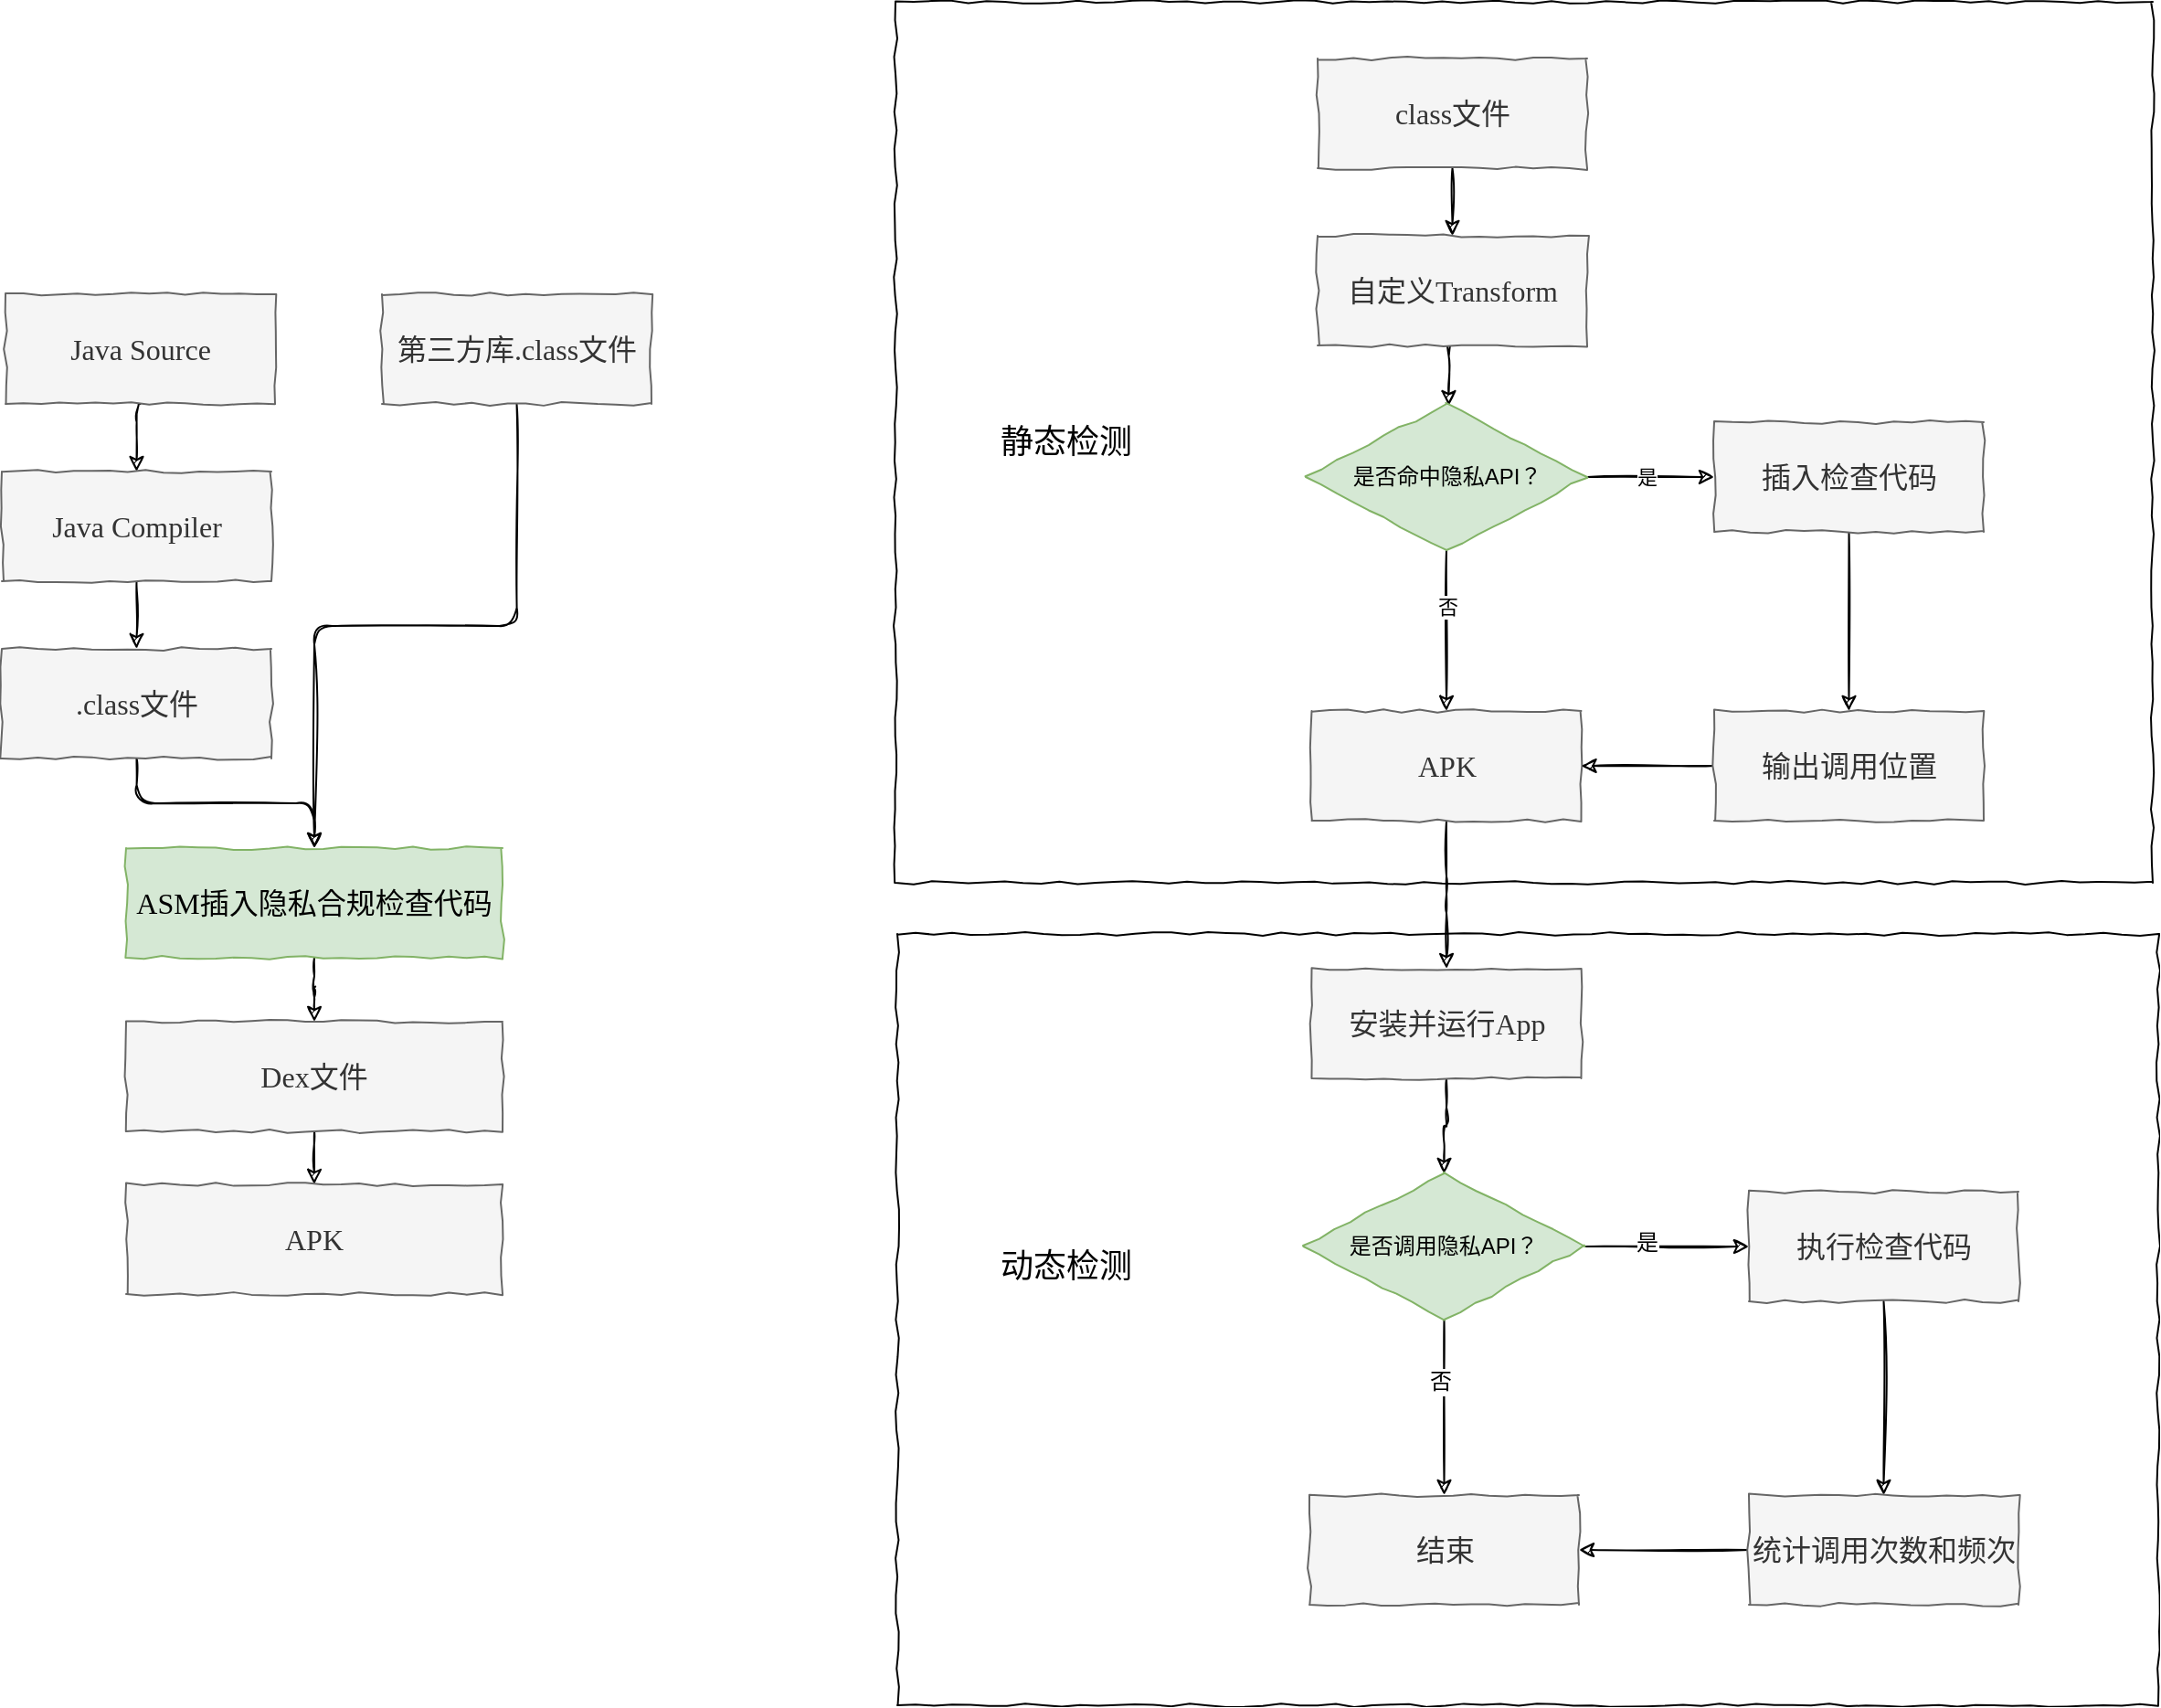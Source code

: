 <mxfile version="24.8.1">
  <diagram name="第 1 页" id="IoGiurvMWcIkmov-1H_H">
    <mxGraphModel dx="2580" dy="2052" grid="0" gridSize="10" guides="1" tooltips="1" connect="1" arrows="1" fold="1" page="0" pageScale="1" pageWidth="827" pageHeight="1169" math="0" shadow="0">
      <root>
        <mxCell id="0" />
        <mxCell id="1" parent="0" />
        <mxCell id="LkXOXqRkBJe0Y0HoXaXn-1" value="" style="rounded=0;whiteSpace=wrap;html=1;shadow=0;glass=0;comic=1;sketch=0;" vertex="1" parent="1">
          <mxGeometry x="556" y="-21" width="690" height="422" as="geometry" />
        </mxCell>
        <mxCell id="LkXOXqRkBJe0Y0HoXaXn-2" value="" style="rounded=0;whiteSpace=wrap;html=1;shadow=0;glass=0;comic=1;sketch=0;" vertex="1" parent="1">
          <mxGeometry x="555" y="-531" width="688" height="482" as="geometry" />
        </mxCell>
        <mxCell id="LkXOXqRkBJe0Y0HoXaXn-3" style="edgeStyle=orthogonalEdgeStyle;orthogonalLoop=1;jettySize=auto;html=1;exitX=0.5;exitY=1;exitDx=0;exitDy=0;entryX=0.5;entryY=0;entryDx=0;entryDy=0;sketch=1;rounded=1;" edge="1" parent="1" source="LkXOXqRkBJe0Y0HoXaXn-4" target="LkXOXqRkBJe0Y0HoXaXn-8">
          <mxGeometry relative="1" as="geometry" />
        </mxCell>
        <mxCell id="LkXOXqRkBJe0Y0HoXaXn-4" value="Java Source" style="rounded=0;whiteSpace=wrap;html=1;comic=1;fontSize=16;fontFamily=Comic Sans MS;fillColor=#f5f5f5;strokeColor=#666666;glass=0;sketch=0;shadow=0;fontColor=#333333;" vertex="1" parent="1">
          <mxGeometry x="68" y="-371" width="147.5" height="60" as="geometry" />
        </mxCell>
        <mxCell id="LkXOXqRkBJe0Y0HoXaXn-5" style="edgeStyle=orthogonalEdgeStyle;rounded=1;sketch=1;orthogonalLoop=1;jettySize=auto;html=1;exitX=0.5;exitY=1;exitDx=0;exitDy=0;" edge="1" parent="1" source="LkXOXqRkBJe0Y0HoXaXn-6" target="LkXOXqRkBJe0Y0HoXaXn-12">
          <mxGeometry relative="1" as="geometry" />
        </mxCell>
        <mxCell id="LkXOXqRkBJe0Y0HoXaXn-6" value="第三方库.class文件" style="rounded=0;whiteSpace=wrap;html=1;comic=1;fontSize=16;fontFamily=Comic Sans MS;fillColor=#f5f5f5;strokeColor=#666666;glass=0;sketch=0;shadow=0;fontColor=#333333;" vertex="1" parent="1">
          <mxGeometry x="274" y="-371" width="147.5" height="60" as="geometry" />
        </mxCell>
        <mxCell id="LkXOXqRkBJe0Y0HoXaXn-7" style="edgeStyle=orthogonalEdgeStyle;rounded=1;sketch=1;orthogonalLoop=1;jettySize=auto;html=1;exitX=0.5;exitY=1;exitDx=0;exitDy=0;entryX=0.5;entryY=0;entryDx=0;entryDy=0;" edge="1" parent="1" source="LkXOXqRkBJe0Y0HoXaXn-8" target="LkXOXqRkBJe0Y0HoXaXn-10">
          <mxGeometry relative="1" as="geometry" />
        </mxCell>
        <mxCell id="LkXOXqRkBJe0Y0HoXaXn-8" value="Java Compiler" style="rounded=0;whiteSpace=wrap;html=1;comic=1;fontSize=16;fontFamily=Comic Sans MS;fillColor=#f5f5f5;strokeColor=#666666;glass=0;sketch=0;shadow=0;fontColor=#333333;" vertex="1" parent="1">
          <mxGeometry x="66" y="-274" width="147.5" height="60" as="geometry" />
        </mxCell>
        <mxCell id="LkXOXqRkBJe0Y0HoXaXn-9" style="edgeStyle=orthogonalEdgeStyle;rounded=1;sketch=1;orthogonalLoop=1;jettySize=auto;html=1;exitX=0.5;exitY=1;exitDx=0;exitDy=0;entryX=0.5;entryY=0;entryDx=0;entryDy=0;" edge="1" parent="1" source="LkXOXqRkBJe0Y0HoXaXn-10" target="LkXOXqRkBJe0Y0HoXaXn-12">
          <mxGeometry relative="1" as="geometry" />
        </mxCell>
        <mxCell id="LkXOXqRkBJe0Y0HoXaXn-10" value=".class文件" style="rounded=0;whiteSpace=wrap;html=1;comic=1;fontSize=16;fontFamily=Comic Sans MS;fillColor=#f5f5f5;strokeColor=#666666;glass=0;sketch=0;shadow=0;fontColor=#333333;" vertex="1" parent="1">
          <mxGeometry x="66" y="-177" width="147.5" height="60" as="geometry" />
        </mxCell>
        <mxCell id="LkXOXqRkBJe0Y0HoXaXn-11" style="edgeStyle=orthogonalEdgeStyle;rounded=1;sketch=1;orthogonalLoop=1;jettySize=auto;html=1;exitX=0.5;exitY=1;exitDx=0;exitDy=0;" edge="1" parent="1" source="LkXOXqRkBJe0Y0HoXaXn-12" target="LkXOXqRkBJe0Y0HoXaXn-14">
          <mxGeometry relative="1" as="geometry" />
        </mxCell>
        <mxCell id="LkXOXqRkBJe0Y0HoXaXn-12" value="ASM插入隐私合规检查代码" style="rounded=0;whiteSpace=wrap;html=1;comic=1;fontSize=16;fontFamily=Comic Sans MS;fillColor=#d5e8d4;strokeColor=#82b366;glass=0;sketch=0;shadow=0;" vertex="1" parent="1">
          <mxGeometry x="134" y="-68" width="206" height="60" as="geometry" />
        </mxCell>
        <mxCell id="LkXOXqRkBJe0Y0HoXaXn-13" style="edgeStyle=orthogonalEdgeStyle;rounded=1;sketch=1;orthogonalLoop=1;jettySize=auto;html=1;exitX=0.5;exitY=1;exitDx=0;exitDy=0;entryX=0.5;entryY=0;entryDx=0;entryDy=0;" edge="1" parent="1" source="LkXOXqRkBJe0Y0HoXaXn-14" target="LkXOXqRkBJe0Y0HoXaXn-15">
          <mxGeometry relative="1" as="geometry" />
        </mxCell>
        <mxCell id="LkXOXqRkBJe0Y0HoXaXn-14" value="Dex文件" style="rounded=0;whiteSpace=wrap;html=1;comic=1;fontSize=16;fontFamily=Comic Sans MS;fillColor=#f5f5f5;strokeColor=#666666;glass=0;sketch=0;shadow=0;fontColor=#333333;" vertex="1" parent="1">
          <mxGeometry x="134" y="27" width="206" height="60" as="geometry" />
        </mxCell>
        <mxCell id="LkXOXqRkBJe0Y0HoXaXn-15" value="APK" style="rounded=0;whiteSpace=wrap;html=1;comic=1;fontSize=16;fontFamily=Comic Sans MS;fillColor=#f5f5f5;strokeColor=#666666;glass=0;sketch=0;shadow=0;fontColor=#333333;" vertex="1" parent="1">
          <mxGeometry x="134" y="116" width="206" height="60" as="geometry" />
        </mxCell>
        <mxCell id="LkXOXqRkBJe0Y0HoXaXn-16" style="edgeStyle=orthogonalEdgeStyle;orthogonalLoop=1;jettySize=auto;html=1;exitX=0.5;exitY=1;exitDx=0;exitDy=0;entryX=0.5;entryY=0;entryDx=0;entryDy=0;sketch=1;rounded=1;" edge="1" parent="1">
          <mxGeometry relative="1" as="geometry">
            <mxPoint x="859.75" y="-347" as="sourcePoint" />
            <mxPoint x="857.75" y="-310" as="targetPoint" />
          </mxGeometry>
        </mxCell>
        <mxCell id="LkXOXqRkBJe0Y0HoXaXn-17" value="自定义Transform" style="rounded=0;whiteSpace=wrap;html=1;comic=1;fontSize=16;fontFamily=Comic Sans MS;fillColor=#f5f5f5;strokeColor=#666666;glass=0;sketch=0;shadow=0;fontColor=#333333;" vertex="1" parent="1">
          <mxGeometry x="786" y="-403" width="147.5" height="60" as="geometry" />
        </mxCell>
        <mxCell id="LkXOXqRkBJe0Y0HoXaXn-18" style="edgeStyle=orthogonalEdgeStyle;rounded=1;sketch=1;orthogonalLoop=1;jettySize=auto;html=1;exitX=0.5;exitY=1;exitDx=0;exitDy=0;fontSize=18;" edge="1" parent="1" source="LkXOXqRkBJe0Y0HoXaXn-19" target="LkXOXqRkBJe0Y0HoXaXn-30">
          <mxGeometry relative="1" as="geometry" />
        </mxCell>
        <mxCell id="LkXOXqRkBJe0Y0HoXaXn-19" value="APK" style="rounded=0;whiteSpace=wrap;html=1;comic=1;fontSize=16;fontFamily=Comic Sans MS;fillColor=#f5f5f5;strokeColor=#666666;glass=0;sketch=0;shadow=0;fontColor=#333333;" vertex="1" parent="1">
          <mxGeometry x="782.75" y="-143" width="147.5" height="60" as="geometry" />
        </mxCell>
        <mxCell id="LkXOXqRkBJe0Y0HoXaXn-20" style="edgeStyle=orthogonalEdgeStyle;rounded=1;sketch=1;orthogonalLoop=1;jettySize=auto;html=1;exitX=0.5;exitY=1;exitDx=0;exitDy=0;entryX=0.5;entryY=0;entryDx=0;entryDy=0;" edge="1" parent="1" source="LkXOXqRkBJe0Y0HoXaXn-21" target="LkXOXqRkBJe0Y0HoXaXn-17">
          <mxGeometry relative="1" as="geometry" />
        </mxCell>
        <mxCell id="LkXOXqRkBJe0Y0HoXaXn-21" value="class文件" style="rounded=0;whiteSpace=wrap;html=1;comic=1;fontSize=16;fontFamily=Comic Sans MS;fillColor=#f5f5f5;strokeColor=#666666;glass=0;sketch=0;shadow=0;fontColor=#333333;" vertex="1" parent="1">
          <mxGeometry x="786" y="-500" width="147.5" height="60" as="geometry" />
        </mxCell>
        <mxCell id="LkXOXqRkBJe0Y0HoXaXn-22" style="edgeStyle=orthogonalEdgeStyle;rounded=1;sketch=1;orthogonalLoop=1;jettySize=auto;html=1;exitX=0.5;exitY=1;exitDx=0;exitDy=0;entryX=0.5;entryY=0;entryDx=0;entryDy=0;" edge="1" parent="1" source="LkXOXqRkBJe0Y0HoXaXn-26" target="LkXOXqRkBJe0Y0HoXaXn-19">
          <mxGeometry relative="1" as="geometry" />
        </mxCell>
        <mxCell id="LkXOXqRkBJe0Y0HoXaXn-23" value="否" style="edgeLabel;html=1;align=center;verticalAlign=middle;resizable=0;points=[];" vertex="1" connectable="0" parent="LkXOXqRkBJe0Y0HoXaXn-22">
          <mxGeometry x="-0.307" relative="1" as="geometry">
            <mxPoint as="offset" />
          </mxGeometry>
        </mxCell>
        <mxCell id="LkXOXqRkBJe0Y0HoXaXn-24" style="edgeStyle=orthogonalEdgeStyle;rounded=1;sketch=1;orthogonalLoop=1;jettySize=auto;html=1;exitX=1;exitY=0.5;exitDx=0;exitDy=0;entryX=0;entryY=0.5;entryDx=0;entryDy=0;" edge="1" parent="1" source="LkXOXqRkBJe0Y0HoXaXn-26" target="LkXOXqRkBJe0Y0HoXaXn-28">
          <mxGeometry relative="1" as="geometry" />
        </mxCell>
        <mxCell id="LkXOXqRkBJe0Y0HoXaXn-25" value="是" style="edgeLabel;html=1;align=center;verticalAlign=middle;resizable=0;points=[];" vertex="1" connectable="0" parent="LkXOXqRkBJe0Y0HoXaXn-24">
          <mxGeometry x="-0.079" y="1" relative="1" as="geometry">
            <mxPoint y="1" as="offset" />
          </mxGeometry>
        </mxCell>
        <mxCell id="LkXOXqRkBJe0Y0HoXaXn-26" value="是否命中隐私API？" style="rhombus;whiteSpace=wrap;html=1;rounded=0;shadow=0;glass=0;sketch=0;treeMoving=0;comic=1;fillColor=#d5e8d4;strokeColor=#82b366;" vertex="1" parent="1">
          <mxGeometry x="779.5" y="-311" width="154" height="80" as="geometry" />
        </mxCell>
        <mxCell id="LkXOXqRkBJe0Y0HoXaXn-27" style="edgeStyle=orthogonalEdgeStyle;rounded=1;sketch=1;orthogonalLoop=1;jettySize=auto;html=1;exitX=0.5;exitY=1;exitDx=0;exitDy=0;entryX=0.5;entryY=0;entryDx=0;entryDy=0;fontSize=18;" edge="1" parent="1" source="LkXOXqRkBJe0Y0HoXaXn-28" target="LkXOXqRkBJe0Y0HoXaXn-42">
          <mxGeometry relative="1" as="geometry" />
        </mxCell>
        <mxCell id="LkXOXqRkBJe0Y0HoXaXn-28" value="插入检查代码" style="rounded=0;whiteSpace=wrap;html=1;comic=1;fontSize=16;fontFamily=Comic Sans MS;fillColor=#f5f5f5;strokeColor=#666666;glass=0;sketch=0;shadow=0;fontColor=#333333;" vertex="1" parent="1">
          <mxGeometry x="1003" y="-301" width="147.5" height="60" as="geometry" />
        </mxCell>
        <mxCell id="LkXOXqRkBJe0Y0HoXaXn-29" style="edgeStyle=orthogonalEdgeStyle;rounded=1;sketch=1;orthogonalLoop=1;jettySize=auto;html=1;exitX=0.5;exitY=1;exitDx=0;exitDy=0;entryX=0.5;entryY=0;entryDx=0;entryDy=0;fontSize=18;" edge="1" parent="1" source="LkXOXqRkBJe0Y0HoXaXn-30" target="LkXOXqRkBJe0Y0HoXaXn-36">
          <mxGeometry relative="1" as="geometry" />
        </mxCell>
        <mxCell id="LkXOXqRkBJe0Y0HoXaXn-30" value="安装并运行App" style="rounded=0;whiteSpace=wrap;html=1;comic=1;fontSize=16;fontFamily=Comic Sans MS;fillColor=#f5f5f5;strokeColor=#666666;glass=0;sketch=0;shadow=0;fontColor=#333333;" vertex="1" parent="1">
          <mxGeometry x="782.75" y="-2" width="147.5" height="60" as="geometry" />
        </mxCell>
        <mxCell id="LkXOXqRkBJe0Y0HoXaXn-31" value="结束" style="rounded=0;whiteSpace=wrap;html=1;comic=1;fontSize=16;fontFamily=Comic Sans MS;fillColor=#f5f5f5;strokeColor=#666666;glass=0;sketch=0;shadow=0;fontColor=#333333;" vertex="1" parent="1">
          <mxGeometry x="781.5" y="286" width="147.5" height="60" as="geometry" />
        </mxCell>
        <mxCell id="LkXOXqRkBJe0Y0HoXaXn-32" style="edgeStyle=orthogonalEdgeStyle;rounded=1;sketch=1;orthogonalLoop=1;jettySize=auto;html=1;exitX=0.5;exitY=1;exitDx=0;exitDy=0;entryX=0.5;entryY=0;entryDx=0;entryDy=0;fontSize=18;" edge="1" parent="1" source="LkXOXqRkBJe0Y0HoXaXn-36" target="LkXOXqRkBJe0Y0HoXaXn-31">
          <mxGeometry relative="1" as="geometry" />
        </mxCell>
        <mxCell id="LkXOXqRkBJe0Y0HoXaXn-33" value="否" style="edgeLabel;html=1;align=center;verticalAlign=middle;resizable=0;points=[];fontSize=12;" vertex="1" connectable="0" parent="LkXOXqRkBJe0Y0HoXaXn-32">
          <mxGeometry x="-0.29" y="-3" relative="1" as="geometry">
            <mxPoint as="offset" />
          </mxGeometry>
        </mxCell>
        <mxCell id="LkXOXqRkBJe0Y0HoXaXn-34" style="edgeStyle=orthogonalEdgeStyle;rounded=1;sketch=1;orthogonalLoop=1;jettySize=auto;html=1;exitX=1;exitY=0.5;exitDx=0;exitDy=0;entryX=0;entryY=0.5;entryDx=0;entryDy=0;fontSize=18;" edge="1" parent="1" source="LkXOXqRkBJe0Y0HoXaXn-36" target="LkXOXqRkBJe0Y0HoXaXn-38">
          <mxGeometry relative="1" as="geometry" />
        </mxCell>
        <mxCell id="LkXOXqRkBJe0Y0HoXaXn-35" value="是" style="edgeLabel;html=1;align=center;verticalAlign=middle;resizable=0;points=[];fontSize=12;" vertex="1" connectable="0" parent="LkXOXqRkBJe0Y0HoXaXn-34">
          <mxGeometry x="-0.258" y="2" relative="1" as="geometry">
            <mxPoint as="offset" />
          </mxGeometry>
        </mxCell>
        <mxCell id="LkXOXqRkBJe0Y0HoXaXn-36" value="是否调用隐私API？" style="rhombus;whiteSpace=wrap;html=1;rounded=0;shadow=0;glass=0;sketch=0;treeMoving=0;comic=1;fillColor=#d5e8d4;strokeColor=#82b366;" vertex="1" parent="1">
          <mxGeometry x="778.25" y="110" width="154" height="80" as="geometry" />
        </mxCell>
        <mxCell id="LkXOXqRkBJe0Y0HoXaXn-37" style="edgeStyle=orthogonalEdgeStyle;rounded=1;sketch=1;orthogonalLoop=1;jettySize=auto;html=1;exitX=0.5;exitY=1;exitDx=0;exitDy=0;entryX=0.5;entryY=0;entryDx=0;entryDy=0;fontSize=12;" edge="1" parent="1" source="LkXOXqRkBJe0Y0HoXaXn-38" target="LkXOXqRkBJe0Y0HoXaXn-44">
          <mxGeometry relative="1" as="geometry" />
        </mxCell>
        <mxCell id="LkXOXqRkBJe0Y0HoXaXn-38" value="执行检查代码" style="rounded=0;whiteSpace=wrap;html=1;comic=1;fontSize=16;fontFamily=Comic Sans MS;fillColor=#f5f5f5;strokeColor=#666666;glass=0;sketch=0;shadow=0;fontColor=#333333;" vertex="1" parent="1">
          <mxGeometry x="1022" y="120" width="147.5" height="60" as="geometry" />
        </mxCell>
        <mxCell id="LkXOXqRkBJe0Y0HoXaXn-39" value="&lt;font style=&quot;font-size: 18px;&quot;&gt;静态检测&lt;/font&gt;" style="text;html=1;strokeColor=none;fillColor=none;align=center;verticalAlign=middle;whiteSpace=wrap;rounded=0;shadow=0;glass=0;comic=1;sketch=0;" vertex="1" parent="1">
          <mxGeometry x="578" y="-305" width="141" height="30" as="geometry" />
        </mxCell>
        <mxCell id="LkXOXqRkBJe0Y0HoXaXn-40" value="&lt;font style=&quot;font-size: 18px;&quot;&gt;动态检测&lt;/font&gt;" style="text;html=1;strokeColor=none;fillColor=none;align=center;verticalAlign=middle;whiteSpace=wrap;rounded=0;shadow=0;glass=0;comic=1;sketch=0;" vertex="1" parent="1">
          <mxGeometry x="578" y="146" width="141" height="30" as="geometry" />
        </mxCell>
        <mxCell id="LkXOXqRkBJe0Y0HoXaXn-41" style="edgeStyle=orthogonalEdgeStyle;rounded=1;sketch=1;orthogonalLoop=1;jettySize=auto;html=1;exitX=0;exitY=0.5;exitDx=0;exitDy=0;entryX=1;entryY=0.5;entryDx=0;entryDy=0;fontSize=18;" edge="1" parent="1" source="LkXOXqRkBJe0Y0HoXaXn-42" target="LkXOXqRkBJe0Y0HoXaXn-19">
          <mxGeometry relative="1" as="geometry" />
        </mxCell>
        <mxCell id="LkXOXqRkBJe0Y0HoXaXn-42" value="输出调用位置" style="rounded=0;whiteSpace=wrap;html=1;comic=1;fontSize=16;fontFamily=Comic Sans MS;fillColor=#f5f5f5;strokeColor=#666666;glass=0;sketch=0;shadow=0;fontColor=#333333;" vertex="1" parent="1">
          <mxGeometry x="1003" y="-143" width="147.5" height="60" as="geometry" />
        </mxCell>
        <mxCell id="LkXOXqRkBJe0Y0HoXaXn-43" style="edgeStyle=orthogonalEdgeStyle;rounded=1;sketch=1;orthogonalLoop=1;jettySize=auto;html=1;exitX=0;exitY=0.5;exitDx=0;exitDy=0;entryX=1;entryY=0.5;entryDx=0;entryDy=0;fontSize=12;" edge="1" parent="1" source="LkXOXqRkBJe0Y0HoXaXn-44" target="LkXOXqRkBJe0Y0HoXaXn-31">
          <mxGeometry relative="1" as="geometry" />
        </mxCell>
        <mxCell id="LkXOXqRkBJe0Y0HoXaXn-44" value="统计调用次数和频次" style="rounded=0;whiteSpace=wrap;html=1;comic=1;fontSize=16;fontFamily=Comic Sans MS;fillColor=#f5f5f5;strokeColor=#666666;glass=0;sketch=0;shadow=0;fontColor=#333333;" vertex="1" parent="1">
          <mxGeometry x="1022" y="286" width="147.5" height="60" as="geometry" />
        </mxCell>
      </root>
    </mxGraphModel>
  </diagram>
</mxfile>
